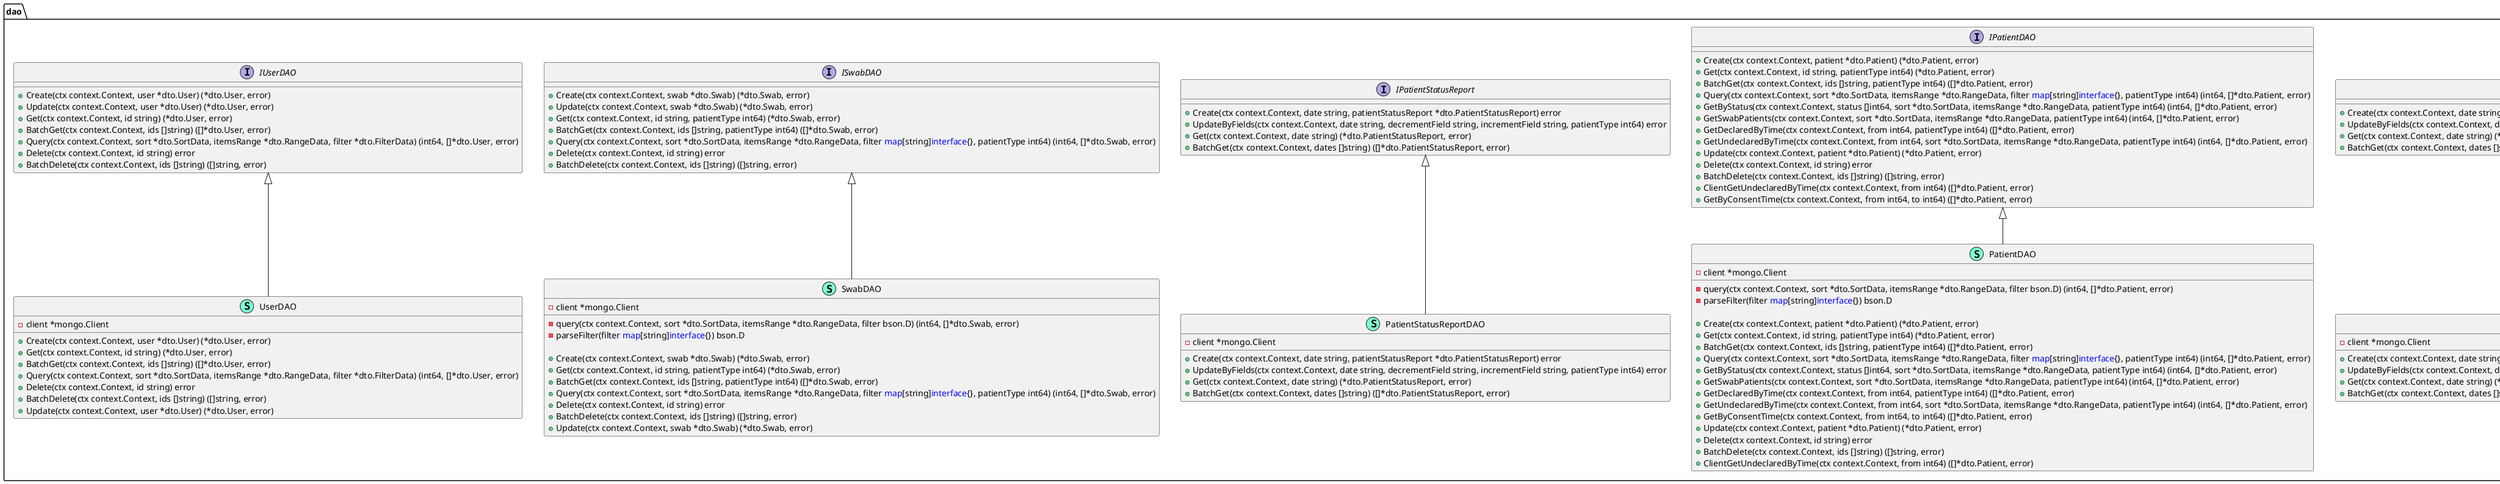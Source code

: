 @startuml
namespace dao {
    class ActivityDAO << (S,Aquamarine) >> {
        - client *mongo.Client

        - query(ctx context.Context, sort *dto.SortData, itemsRange *dto.RangeData, filter bson.D) (int64, []*dto.Activity, error)
        - parseFilter(filter <font color=blue>map</font>[string]<font color=blue>interface</font>{}) bson.D

        + Create(ctx context.Context, activity *dto.Activity) (*dto.Activity, error)
        + Query(ctx context.Context, sort *dto.SortData, itemsRange *dto.RangeData, filter <font color=blue>map</font>[string]<font color=blue>interface</font>{}) (int64, []*dto.Activity, error)

    }
    class AuthDAO << (S,Aquamarine) >> {
        - client *mongo.Client

        + InitIndex(ctx context.Context) error
        + Create(ctx context.Context, auth *dto.AuthObject) (*dto.AuthObject, error)
        + Get(ctx context.Context, token string) (*dto.AuthObject, error)
        + Delete(ctx context.Context, token string) error
        + DeleteByID(ctx context.Context, id string) error

    }
    class CallingReportDAO << (S,Aquamarine) >> {
        - client *mongo.Client

        + Create(ctx context.Context, date string, callingReport *dto.CallingReport) error
        + UpdateByFields(ctx context.Context, date string, decrementField string, incrementField string, patientType int64) error
        + Get(ctx context.Context, date string) (*dto.CallingReport, error)
        + BatchGet(ctx context.Context, dates []string) ([]*dto.CallingReport, error)

    }
    class DeclarationDAO << (S,Aquamarine) >> {
        - client *mongo.Client

        - query(ctx context.Context, sort *dto.SortData, itemsRange *dto.RangeData, filter bson.D) (int64, []*dto.Declaration, error)
        - parseFilter(filter <font color=blue>map</font>[string]<font color=blue>interface</font>{}) bson.D

        + Create(ctx context.Context, declaration *dto.Declaration) (*dto.Declaration, error)
        + Get(ctx context.Context, id string, patientType int64) (*dto.Declaration, error)
        + Update(ctx context.Context, declaration *dto.Declaration) (*dto.Declaration, error)
        + Delete(ctx context.Context, id string) error
        + Query(ctx context.Context, sort *dto.SortData, itemsRange *dto.RangeData, filter <font color=blue>map</font>[string]<font color=blue>interface</font>{}, patientType int64) (int64, []*dto.Declaration, error)
        + QueryByTime(ctx context.Context, from int64, patientType int64) (int64, []*dto.Declaration, error)
        + QueryByCallingStatusAndTime(ctx context.Context, callingStatus []int64, from int64, patientType int64) (int64, []*dto.Declaration, error)
        + BatchGet(ctx context.Context, ids []string, patientType int64) ([]*dto.Declaration, error)
        + BatchDelete(ctx context.Context, ids []string) ([]string, error)
        + QueryStableDeclarations(ctx context.Context, from int64, patientType int64) (int64, []*dto.Declaration, error)

    }
    class DeclarationReportDAO << (S,Aquamarine) >> {
        - client *mongo.Client

        + Create(ctx context.Context, date string, declarationReport *dto.DeclarationReport) error
        + UpdateByFields(ctx context.Context, date string, decrementField string, incrementField string, patientType int64) error
        + Get(ctx context.Context, date string) (*dto.DeclarationReport, error)
        + BatchGet(ctx context.Context, dates []string) ([]*dto.DeclarationReport, error)

    }
    interface IActivityDAO  {
        + Create(ctx context.Context, activity *dto.Activity) (*dto.Activity, error)
        + Query(ctx context.Context, sort *dto.SortData, itemsRange *dto.RangeData, filter <font color=blue>map</font>[string]<font color=blue>interface</font>{}) (int64, []*dto.Activity, error)

    }
    interface IAuthDAO  {
        + InitIndex(ctx context.Context) error
        + Create(ctx context.Context, auth *dto.AuthObject) (*dto.AuthObject, error)
        + Get(ctx context.Context, token string) (*dto.AuthObject, error)
        + Delete(ctx context.Context, token string) error
        + DeleteByID(ctx context.Context, id string) error

    }
    interface ICallingReport  {
        + Create(ctx context.Context, date string, callingReport *dto.CallingReport) error
        + UpdateByFields(ctx context.Context, date string, decrementField string, incrementField string, patientType int64) error
        + Get(ctx context.Context, date string) (*dto.CallingReport, error)
        + BatchGet(ctx context.Context, dates []string) ([]*dto.CallingReport, error)

    }
    interface IDeclarationDAO  {
        + Create(ctx context.Context, declaration *dto.Declaration) (*dto.Declaration, error)
        + Get(ctx context.Context, declarationID string, patientType int64) (*dto.Declaration, error)
        + Update(ctx context.Context, declaration *dto.Declaration) (*dto.Declaration, error)
        + Delete(ctx context.Context, declarationID string) error
        + Query(ctx context.Context, sort *dto.SortData, itemsRange *dto.RangeData, filter <font color=blue>map</font>[string]<font color=blue>interface</font>{}, patientType int64) (int64, []*dto.Declaration, error)
        + QueryByTime(ctx context.Context, from int64, patientType int64) (int64, []*dto.Declaration, error)
        + QueryByCallingStatusAndTime(ctx context.Context, callingStatus []int64, from int64, patientType int64) (int64, []*dto.Declaration, error)
        + BatchGet(ctx context.Context, ids []string, patientType int64) ([]*dto.Declaration, error)
        + BatchDelete(ctx context.Context, ids []string) ([]string, error)
        + QueryStableDeclarations(ctx context.Context, from int64, patientType int64) (int64, []*dto.Declaration, error)

    }
    interface IDeclarationReport  {
        + Create(ctx context.Context, date string, declarationReport *dto.DeclarationReport) error
        + UpdateByFields(ctx context.Context, date string, decrementField string, incrementField string, patientType int64) error
        + Get(ctx context.Context, date string) (*dto.DeclarationReport, error)
        + BatchGet(ctx context.Context, dates []string) ([]*dto.DeclarationReport, error)

    }
    interface IPatientDAO  {
        + Create(ctx context.Context, patient *dto.Patient) (*dto.Patient, error)
        + Get(ctx context.Context, id string, patientType int64) (*dto.Patient, error)
        + BatchGet(ctx context.Context, ids []string, patientType int64) ([]*dto.Patient, error)
        + Query(ctx context.Context, sort *dto.SortData, itemsRange *dto.RangeData, filter <font color=blue>map</font>[string]<font color=blue>interface</font>{}, patientType int64) (int64, []*dto.Patient, error)
        + GetByStatus(ctx context.Context, status []int64, sort *dto.SortData, itemsRange *dto.RangeData, patientType int64) (int64, []*dto.Patient, error)
        + GetSwabPatients(ctx context.Context, sort *dto.SortData, itemsRange *dto.RangeData, patientType int64) (int64, []*dto.Patient, error)
        + GetDeclaredByTime(ctx context.Context, from int64, patientType int64) ([]*dto.Patient, error)
        + GetUndeclaredByTime(ctx context.Context, from int64, sort *dto.SortData, itemsRange *dto.RangeData, patientType int64) (int64, []*dto.Patient, error)
        + Update(ctx context.Context, patient *dto.Patient) (*dto.Patient, error)
        + Delete(ctx context.Context, id string) error
        + BatchDelete(ctx context.Context, ids []string) ([]string, error)
        + ClientGetUndeclaredByTime(ctx context.Context, from int64) ([]*dto.Patient, error)
        + GetByConsentTime(ctx context.Context, from int64, to int64) ([]*dto.Patient, error)

    }
    interface IPatientStatusReport  {
        + Create(ctx context.Context, date string, patientStatusReport *dto.PatientStatusReport) error
        + UpdateByFields(ctx context.Context, date string, decrementField string, incrementField string, patientType int64) error
        + Get(ctx context.Context, date string) (*dto.PatientStatusReport, error)
        + BatchGet(ctx context.Context, dates []string) ([]*dto.PatientStatusReport, error)

    }
    interface ISwabDAO  {
        + Create(ctx context.Context, swab *dto.Swab) (*dto.Swab, error)
        + Update(ctx context.Context, swab *dto.Swab) (*dto.Swab, error)
        + Get(ctx context.Context, id string, patientType int64) (*dto.Swab, error)
        + BatchGet(ctx context.Context, ids []string, patientType int64) ([]*dto.Swab, error)
        + Query(ctx context.Context, sort *dto.SortData, itemsRange *dto.RangeData, filter <font color=blue>map</font>[string]<font color=blue>interface</font>{}, patientType int64) (int64, []*dto.Swab, error)
        + Delete(ctx context.Context, id string) error
        + BatchDelete(ctx context.Context, ids []string) ([]string, error)

    }
    interface IUserDAO  {
        + Create(ctx context.Context, user *dto.User) (*dto.User, error)
        + Update(ctx context.Context, user *dto.User) (*dto.User, error)
        + Get(ctx context.Context, id string) (*dto.User, error)
        + BatchGet(ctx context.Context, ids []string) ([]*dto.User, error)
        + Query(ctx context.Context, sort *dto.SortData, itemsRange *dto.RangeData, filter *dto.FilterData) (int64, []*dto.User, error)
        + Delete(ctx context.Context, id string) error
        + BatchDelete(ctx context.Context, ids []string) ([]string, error)

    }
    class PatientDAO << (S,Aquamarine) >> {
        - client *mongo.Client

        - query(ctx context.Context, sort *dto.SortData, itemsRange *dto.RangeData, filter bson.D) (int64, []*dto.Patient, error)
        - parseFilter(filter <font color=blue>map</font>[string]<font color=blue>interface</font>{}) bson.D

        + Create(ctx context.Context, patient *dto.Patient) (*dto.Patient, error)
        + Get(ctx context.Context, id string, patientType int64) (*dto.Patient, error)
        + BatchGet(ctx context.Context, ids []string, patientType int64) ([]*dto.Patient, error)
        + Query(ctx context.Context, sort *dto.SortData, itemsRange *dto.RangeData, filter <font color=blue>map</font>[string]<font color=blue>interface</font>{}, patientType int64) (int64, []*dto.Patient, error)
        + GetByStatus(ctx context.Context, status []int64, sort *dto.SortData, itemsRange *dto.RangeData, patientType int64) (int64, []*dto.Patient, error)
        + GetSwabPatients(ctx context.Context, sort *dto.SortData, itemsRange *dto.RangeData, patientType int64) (int64, []*dto.Patient, error)
        + GetDeclaredByTime(ctx context.Context, from int64, patientType int64) ([]*dto.Patient, error)
        + GetUndeclaredByTime(ctx context.Context, from int64, sort *dto.SortData, itemsRange *dto.RangeData, patientType int64) (int64, []*dto.Patient, error)
        + GetByConsentTime(ctx context.Context, from int64, to int64) ([]*dto.Patient, error)
        + Update(ctx context.Context, patient *dto.Patient) (*dto.Patient, error)
        + Delete(ctx context.Context, id string) error
        + BatchDelete(ctx context.Context, ids []string) ([]string, error)
        + ClientGetUndeclaredByTime(ctx context.Context, from int64) ([]*dto.Patient, error)

    }
    class PatientStatusReportDAO << (S,Aquamarine) >> {
        - client *mongo.Client

        + Create(ctx context.Context, date string, patientStatusReport *dto.PatientStatusReport) error
        + UpdateByFields(ctx context.Context, date string, decrementField string, incrementField string, patientType int64) error
        + Get(ctx context.Context, date string) (*dto.PatientStatusReport, error)
        + BatchGet(ctx context.Context, dates []string) ([]*dto.PatientStatusReport, error)

    }
    class SwabDAO << (S,Aquamarine) >> {
        - client *mongo.Client

        - query(ctx context.Context, sort *dto.SortData, itemsRange *dto.RangeData, filter bson.D) (int64, []*dto.Swab, error)
        - parseFilter(filter <font color=blue>map</font>[string]<font color=blue>interface</font>{}) bson.D

        + Create(ctx context.Context, swab *dto.Swab) (*dto.Swab, error)
        + Get(ctx context.Context, id string, patientType int64) (*dto.Swab, error)
        + BatchGet(ctx context.Context, ids []string, patientType int64) ([]*dto.Swab, error)
        + Query(ctx context.Context, sort *dto.SortData, itemsRange *dto.RangeData, filter <font color=blue>map</font>[string]<font color=blue>interface</font>{}, patientType int64) (int64, []*dto.Swab, error)
        + Delete(ctx context.Context, id string) error
        + BatchDelete(ctx context.Context, ids []string) ([]string, error)
        + Update(ctx context.Context, swab *dto.Swab) (*dto.Swab, error)

    }
    class UserDAO << (S,Aquamarine) >> {
        - client *mongo.Client

        + Create(ctx context.Context, user *dto.User) (*dto.User, error)
        + Get(ctx context.Context, id string) (*dto.User, error)
        + BatchGet(ctx context.Context, ids []string) ([]*dto.User, error)
        + Query(ctx context.Context, sort *dto.SortData, itemsRange *dto.RangeData, filter *dto.FilterData) (int64, []*dto.User, error)
        + Delete(ctx context.Context, id string) error
        + BatchDelete(ctx context.Context, ids []string) ([]string, error)
        + Update(ctx context.Context, user *dto.User) (*dto.User, error)

    }
}

"dao.IActivityDAO" <|-- "dao.ActivityDAO"
"dao.IAuthDAO" <|-- "dao.AuthDAO"
"dao.ICallingReport" <|-- "dao.CallingReportDAO"
"dao.IDeclarationDAO" <|-- "dao.DeclarationDAO"
"dao.IDeclarationReport" <|-- "dao.DeclarationReportDAO"
"dao.IPatientDAO" <|-- "dao.PatientDAO"
"dao.IPatientStatusReport" <|-- "dao.PatientStatusReportDAO"
"dao.ISwabDAO" <|-- "dao.SwabDAO"
"dao.IUserDAO" <|-- "dao.UserDAO"

@enduml
